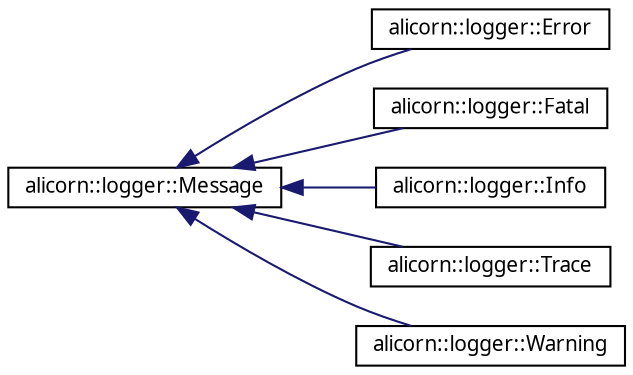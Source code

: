 digraph "Иерархия классов. Графический вид."
{
 // INTERACTIVE_SVG=YES
  edge [fontname="Verdana",fontsize="10",labelfontname="Verdana",labelfontsize="10"];
  node [fontname="Verdana",fontsize="10",shape=record];
  rankdir="LR";
  Node1 [label="alicorn::logger::Message",height=0.2,width=0.4,color="black", fillcolor="white", style="filled",URL="$a00111.html",tooltip="Класс входит в Проект Logger   Базовый класс типов сообщений. "];
  Node1 -> Node2 [dir="back",color="midnightblue",fontsize="10",style="solid",fontname="Verdana"];
  Node2 [label="alicorn::logger::Error",height=0.2,width=0.4,color="black", fillcolor="white", style="filled",URL="$a00084.html",tooltip="Класс входит в Проект Logger   Класс сообщения. "];
  Node1 -> Node3 [dir="back",color="midnightblue",fontsize="10",style="solid",fontname="Verdana"];
  Node3 [label="alicorn::logger::Fatal",height=0.2,width=0.4,color="black", fillcolor="white", style="filled",URL="$a00086.html",tooltip="Класс входит в Проект Logger   Класс сообщения (наивысший приоритет). "];
  Node1 -> Node4 [dir="back",color="midnightblue",fontsize="10",style="solid",fontname="Verdana"];
  Node4 [label="alicorn::logger::Info",height=0.2,width=0.4,color="black", fillcolor="white", style="filled",URL="$a00096.html",tooltip="Класс входит в Проект Logger   Класс сообщения. "];
  Node1 -> Node5 [dir="back",color="midnightblue",fontsize="10",style="solid",fontname="Verdana"];
  Node5 [label="alicorn::logger::Trace",height=0.2,width=0.4,color="black", fillcolor="white", style="filled",URL="$a00140.html",tooltip="Класс входит в Проект Logger   Класс сообщения (низший приоритет). "];
  Node1 -> Node6 [dir="back",color="midnightblue",fontsize="10",style="solid",fontname="Verdana"];
  Node6 [label="alicorn::logger::Warning",height=0.2,width=0.4,color="black", fillcolor="white", style="filled",URL="$a00144.html",tooltip="Класс входит в Проект Logger   Класс сообщения. "];
}
